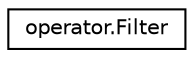 digraph "Graphical Class Hierarchy"
{
 // LATEX_PDF_SIZE
  edge [fontname="Helvetica",fontsize="10",labelfontname="Helvetica",labelfontsize="10"];
  node [fontname="Helvetica",fontsize="10",shape=record];
  rankdir="LR";
  Node0 [label="operator.Filter",height=0.2,width=0.4,color="black", fillcolor="white", style="filled",URL="$classoperator_1_1Filter.html",tooltip=" "];
}
